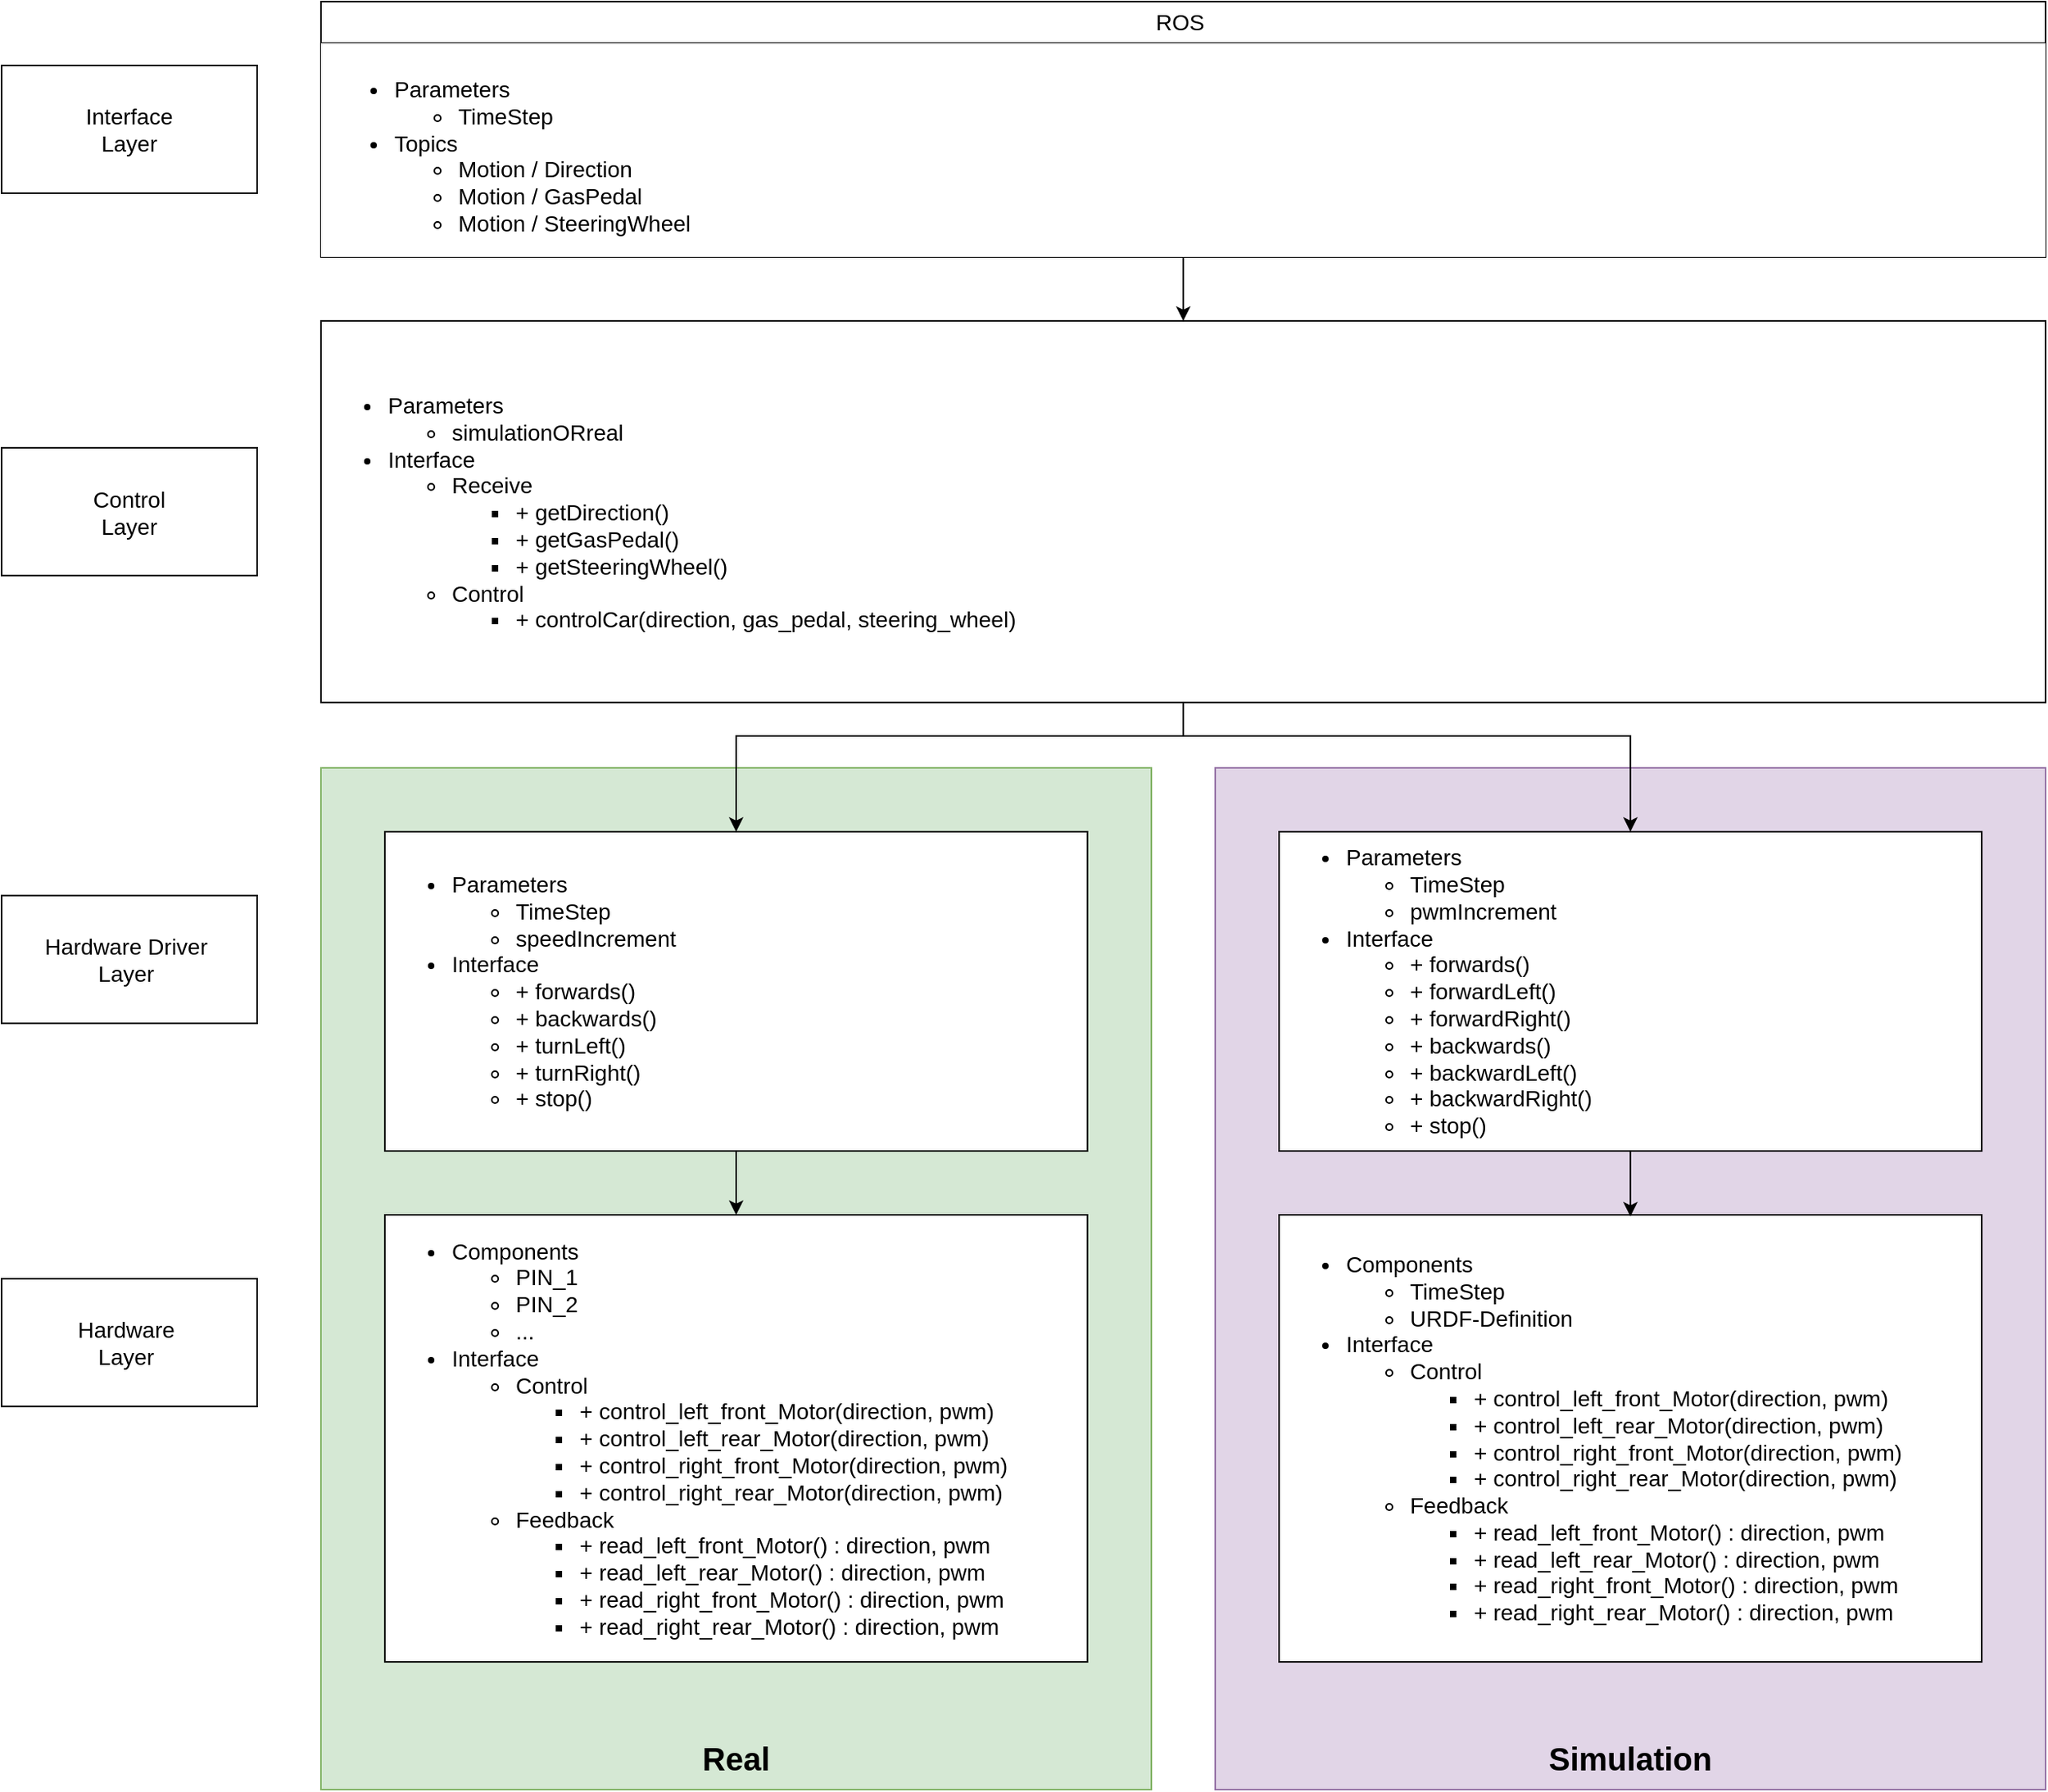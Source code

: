 <mxfile version="21.6.1" type="device">
  <diagram name="Page-1" id="Vw5gczLZUKuHrn777Z9E">
    <mxGraphModel dx="1908" dy="1314" grid="1" gridSize="10" guides="1" tooltips="1" connect="1" arrows="1" fold="1" page="1" pageScale="1" pageWidth="1654" pageHeight="1169" math="0" shadow="0">
      <root>
        <mxCell id="0" />
        <mxCell id="1" parent="0" />
        <mxCell id="yhAqCjuNMGm-9O0pIVWo-1" value="" style="rounded=0;whiteSpace=wrap;html=1;fillColor=#d5e8d4;strokeColor=#82b366;fontSize=14;" parent="1" vertex="1">
          <mxGeometry x="280" y="520" width="520" height="640" as="geometry" />
        </mxCell>
        <mxCell id="44geKnZ1Y-uaZJpbZFjT-1" value="&lt;ul style=&quot;font-size: 14px;&quot;&gt;&lt;li style=&quot;font-size: 14px;&quot;&gt;Parameters&amp;nbsp;&lt;/li&gt;&lt;ul style=&quot;font-size: 14px;&quot;&gt;&lt;li style=&quot;font-size: 14px;&quot;&gt;TimeStep&amp;nbsp;&lt;/li&gt;&lt;li style=&quot;font-size: 14px;&quot;&gt;speedIncrement&amp;nbsp;&lt;/li&gt;&lt;/ul&gt;&lt;li style=&quot;font-size: 14px;&quot;&gt;Interface&amp;nbsp;&lt;/li&gt;&lt;ul style=&quot;font-size: 14px;&quot;&gt;&lt;li style=&quot;font-size: 14px;&quot;&gt;+ forwards()&amp;nbsp;&lt;/li&gt;&lt;li style=&quot;font-size: 14px;&quot;&gt;+ backwards()&amp;nbsp;&lt;/li&gt;&lt;li style=&quot;font-size: 14px;&quot;&gt;+ turnLeft()&amp;nbsp;&lt;/li&gt;&lt;li style=&quot;font-size: 14px;&quot;&gt;+ turnRight()&amp;nbsp;&lt;/li&gt;&lt;li style=&quot;font-size: 14px;&quot;&gt;+ stop()&amp;nbsp;&lt;/li&gt;&lt;/ul&gt;&lt;/ul&gt;" style="rounded=0;whiteSpace=wrap;html=1;align=left;fontSize=14;" parent="1" vertex="1">
          <mxGeometry x="320" y="560" width="440" height="200" as="geometry" />
        </mxCell>
        <mxCell id="44geKnZ1Y-uaZJpbZFjT-2" value="Hardware Driver&amp;nbsp;&lt;br style=&quot;font-size: 14px;&quot;&gt;Layer&amp;nbsp;" style="rounded=0;whiteSpace=wrap;html=1;fontSize=14;" parent="1" vertex="1">
          <mxGeometry x="80" y="600" width="160" height="80" as="geometry" />
        </mxCell>
        <mxCell id="44geKnZ1Y-uaZJpbZFjT-3" value="Hardware&amp;nbsp;&lt;br style=&quot;font-size: 14px;&quot;&gt;Layer&amp;nbsp;" style="rounded=0;whiteSpace=wrap;html=1;fontSize=14;" parent="1" vertex="1">
          <mxGeometry x="80" y="840" width="160" height="80" as="geometry" />
        </mxCell>
        <mxCell id="44geKnZ1Y-uaZJpbZFjT-4" value="&lt;ul style=&quot;font-size: 14px;&quot;&gt;&lt;li style=&quot;font-size: 14px;&quot;&gt;&lt;span style=&quot;background-color: initial; font-size: 14px;&quot;&gt;Components&amp;nbsp;&lt;/span&gt;&lt;/li&gt;&lt;ul style=&quot;font-size: 14px;&quot;&gt;&lt;li style=&quot;font-size: 14px;&quot;&gt;&lt;span style=&quot;background-color: initial; font-size: 14px;&quot;&gt;PIN_1&amp;nbsp;&lt;/span&gt;&lt;/li&gt;&lt;li style=&quot;font-size: 14px;&quot;&gt;&lt;span style=&quot;background-color: initial; font-size: 14px;&quot;&gt;PIN_2&amp;nbsp;&lt;/span&gt;&lt;/li&gt;&lt;li style=&quot;font-size: 14px;&quot;&gt;&lt;span style=&quot;background-color: initial; font-size: 14px;&quot;&gt;...&amp;nbsp;&lt;/span&gt;&lt;/li&gt;&lt;/ul&gt;&lt;li style=&quot;font-size: 14px;&quot;&gt;&lt;span style=&quot;background-color: initial; font-size: 14px;&quot;&gt;Interface&amp;nbsp;&lt;/span&gt;&lt;/li&gt;&lt;ul style=&quot;font-size: 14px;&quot;&gt;&lt;li style=&quot;font-size: 14px;&quot;&gt;Control&amp;nbsp;&lt;/li&gt;&lt;ul style=&quot;font-size: 14px;&quot;&gt;&lt;li style=&quot;font-size: 14px;&quot;&gt;+ control_left_front_Motor(direction, pwm)&amp;nbsp;&lt;/li&gt;&lt;li style=&quot;font-size: 14px;&quot;&gt;&lt;span style=&quot;color: rgb(0, 0, 0); font-size: 14px;&quot;&gt;+ control_left_rear_Motor(direction, pwm)&amp;nbsp;&lt;/span&gt;&lt;/li&gt;&lt;li style=&quot;font-size: 14px;&quot;&gt;&lt;span style=&quot;color: rgb(0, 0, 0); font-size: 14px;&quot;&gt;+ control_right_front_Motor(direction, pwm)&amp;nbsp;&lt;/span&gt;&lt;/li&gt;&lt;li style=&quot;font-size: 14px;&quot;&gt;&lt;span style=&quot;color: rgb(0, 0, 0); font-size: 14px;&quot;&gt;+ control_right_rear_Motor(direction, pwm)&amp;nbsp;&lt;/span&gt;&lt;/li&gt;&lt;/ul&gt;&lt;li style=&quot;font-size: 14px;&quot;&gt;&lt;font color=&quot;#000000&quot; style=&quot;font-size: 14px;&quot;&gt;Feedback&amp;nbsp;&lt;/font&gt;&lt;/li&gt;&lt;ul style=&quot;font-size: 14px;&quot;&gt;&lt;li style=&quot;border-color: var(--border-color); font-size: 14px;&quot;&gt;&lt;font style=&quot;border-color: var(--border-color); font-size: 14px;&quot; color=&quot;#000000&quot;&gt;+ read_left_front_Motor() : direction, pwm&amp;nbsp;&lt;/font&gt;&lt;/li&gt;&lt;li style=&quot;border-color: var(--border-color); font-size: 14px;&quot;&gt;&lt;font style=&quot;border-color: var(--border-color); font-size: 14px;&quot; color=&quot;#000000&quot;&gt;+ read_left_rear_Motor() : direction, pwm&amp;nbsp;&lt;/font&gt;&lt;/li&gt;&lt;li style=&quot;border-color: var(--border-color); font-size: 14px;&quot;&gt;&lt;font style=&quot;border-color: var(--border-color); font-size: 14px;&quot; color=&quot;#000000&quot;&gt;+ read_right_front_Motor() : direction, pwm&amp;nbsp;&lt;/font&gt;&lt;/li&gt;&lt;li style=&quot;border-color: var(--border-color); font-size: 14px;&quot;&gt;&lt;font style=&quot;border-color: var(--border-color); font-size: 14px;&quot; color=&quot;#000000&quot;&gt;+ read_right_rear_Motor() : direction, pwm&amp;nbsp;&lt;/font&gt;&lt;/li&gt;&lt;/ul&gt;&lt;/ul&gt;&lt;/ul&gt;" style="rounded=0;whiteSpace=wrap;html=1;align=left;fontSize=14;" parent="1" vertex="1">
          <mxGeometry x="320" y="800" width="440" height="280" as="geometry" />
        </mxCell>
        <mxCell id="44geKnZ1Y-uaZJpbZFjT-5" value="&lt;ul style=&quot;font-size: 14px;&quot;&gt;&lt;li style=&quot;font-size: 14px;&quot;&gt;Parameters&amp;nbsp;&lt;/li&gt;&lt;ul&gt;&lt;li style=&quot;font-size: 14px;&quot;&gt;simulationORreal&amp;nbsp;&lt;/li&gt;&lt;/ul&gt;&lt;li style=&quot;font-size: 14px;&quot;&gt;Interface&amp;nbsp;&lt;/li&gt;&lt;ul style=&quot;font-size: 14px;&quot;&gt;&lt;li style=&quot;font-size: 14px;&quot;&gt;Receive&amp;nbsp;&lt;/li&gt;&lt;ul style=&quot;font-size: 14px;&quot;&gt;&lt;li style=&quot;font-size: 14px;&quot;&gt;+ getDirection()&amp;nbsp;&lt;/li&gt;&lt;li style=&quot;font-size: 14px;&quot;&gt;+ getGasPedal()&amp;nbsp;&lt;/li&gt;&lt;li style=&quot;font-size: 14px;&quot;&gt;+ getSteeringWheel()&amp;nbsp;&lt;/li&gt;&lt;/ul&gt;&lt;li style=&quot;font-size: 14px;&quot;&gt;Control&amp;nbsp;&lt;/li&gt;&lt;ul style=&quot;font-size: 14px;&quot;&gt;&lt;li style=&quot;font-size: 14px;&quot;&gt;+ controlCar(direction, gas_pedal, steering_wheel)&amp;nbsp;&lt;/li&gt;&lt;/ul&gt;&lt;/ul&gt;&lt;/ul&gt;" style="rounded=0;whiteSpace=wrap;html=1;align=left;fontSize=14;" parent="1" vertex="1">
          <mxGeometry x="280" y="240" width="1080" height="239" as="geometry" />
        </mxCell>
        <mxCell id="44geKnZ1Y-uaZJpbZFjT-6" value="Control &lt;br style=&quot;font-size: 14px;&quot;&gt;Layer" style="rounded=0;whiteSpace=wrap;html=1;fontSize=14;" parent="1" vertex="1">
          <mxGeometry x="80" y="319.5" width="160" height="80" as="geometry" />
        </mxCell>
        <mxCell id="44geKnZ1Y-uaZJpbZFjT-8" value="Interface &lt;br style=&quot;font-size: 14px;&quot;&gt;Layer" style="rounded=0;whiteSpace=wrap;html=1;fontSize=14;" parent="1" vertex="1">
          <mxGeometry x="80" y="80" width="160" height="80" as="geometry" />
        </mxCell>
        <mxCell id="44geKnZ1Y-uaZJpbZFjT-14" value="ROS&amp;nbsp;" style="swimlane;fontStyle=0;childLayout=stackLayout;horizontal=1;startSize=26;horizontalStack=0;resizeParent=1;resizeParentMax=0;resizeLast=0;collapsible=1;marginBottom=0;whiteSpace=wrap;html=1;fontSize=14;" parent="1" vertex="1">
          <mxGeometry x="280" y="40" width="1080" height="160" as="geometry" />
        </mxCell>
        <mxCell id="44geKnZ1Y-uaZJpbZFjT-15" value="&lt;ul style=&quot;font-size: 14px;&quot;&gt;&lt;li style=&quot;font-size: 14px;&quot;&gt;Parameters&amp;nbsp;&lt;/li&gt;&lt;ul style=&quot;font-size: 14px;&quot;&gt;&lt;li style=&quot;font-size: 14px;&quot;&gt;TimeStep&amp;nbsp;&lt;/li&gt;&lt;/ul&gt;&lt;li style=&quot;font-size: 14px;&quot;&gt;Topics&amp;nbsp;&lt;/li&gt;&lt;ul style=&quot;font-size: 14px;&quot;&gt;&lt;li style=&quot;font-size: 14px;&quot;&gt;Motion / Direction&amp;nbsp;&lt;/li&gt;&lt;li style=&quot;font-size: 14px;&quot;&gt;Motion / GasPedal&amp;nbsp;&lt;/li&gt;&lt;li style=&quot;font-size: 14px;&quot;&gt;Motion / SteeringWheel&amp;nbsp;&lt;/li&gt;&lt;/ul&gt;&lt;/ul&gt;" style="text;align=left;verticalAlign=top;spacingLeft=4;spacingRight=4;overflow=hidden;rotatable=0;points=[[0,0.5],[1,0.5]];portConstraint=eastwest;whiteSpace=wrap;html=1;fillColor=default;fontSize=14;" parent="44geKnZ1Y-uaZJpbZFjT-14" vertex="1">
          <mxGeometry y="26" width="1080" height="134" as="geometry" />
        </mxCell>
        <mxCell id="yhAqCjuNMGm-9O0pIVWo-2" value="Real" style="text;html=1;strokeColor=none;fillColor=none;align=center;verticalAlign=middle;whiteSpace=wrap;rounded=0;fontSize=20;fontStyle=1" parent="1" vertex="1">
          <mxGeometry x="280" y="1120" width="520" height="40" as="geometry" />
        </mxCell>
        <mxCell id="yhAqCjuNMGm-9O0pIVWo-3" value="" style="rounded=0;whiteSpace=wrap;html=1;fillColor=#e1d5e7;strokeColor=#9673a6;fontSize=14;" parent="1" vertex="1">
          <mxGeometry x="840" y="520" width="520" height="640" as="geometry" />
        </mxCell>
        <mxCell id="yhAqCjuNMGm-9O0pIVWo-4" value="&lt;ul style=&quot;&quot;&gt;&lt;li style=&quot;font-size: 14px;&quot;&gt;Parameters&amp;nbsp;&lt;/li&gt;&lt;ul style=&quot;font-size: 14px;&quot;&gt;&lt;li style=&quot;font-size: 14px;&quot;&gt;TimeStep&amp;nbsp;&lt;/li&gt;&lt;li style=&quot;font-size: 14px;&quot;&gt;pwmIncrement&amp;nbsp;&lt;/li&gt;&lt;/ul&gt;&lt;li style=&quot;&quot;&gt;Interface&amp;nbsp;&lt;/li&gt;&lt;ul style=&quot;font-size: 14px;&quot;&gt;&lt;li style=&quot;&quot;&gt;+ forwards()&amp;nbsp;&lt;/li&gt;&lt;li style=&quot;&quot;&gt;+ forwardLeft()&amp;nbsp;&lt;/li&gt;&lt;li style=&quot;&quot;&gt;+ forwardRight()&amp;nbsp;&lt;/li&gt;&lt;li style=&quot;&quot;&gt;+ backwards()&amp;nbsp;&lt;/li&gt;&lt;li style=&quot;&quot;&gt;+ backwardLeft()&amp;nbsp;&lt;/li&gt;&lt;li style=&quot;&quot;&gt;+ backwardRight()&amp;nbsp;&lt;/li&gt;&lt;li style=&quot;&quot;&gt;+ stop()&amp;nbsp;&lt;/li&gt;&lt;/ul&gt;&lt;/ul&gt;" style="rounded=0;whiteSpace=wrap;html=1;align=left;fontSize=14;" parent="1" vertex="1">
          <mxGeometry x="880" y="560" width="440" height="200" as="geometry" />
        </mxCell>
        <mxCell id="yhAqCjuNMGm-9O0pIVWo-5" value="&lt;ul style=&quot;font-size: 14px;&quot;&gt;&lt;li style=&quot;font-size: 14px;&quot;&gt;&lt;span style=&quot;background-color: initial; font-size: 14px;&quot;&gt;Components&amp;nbsp;&lt;/span&gt;&lt;/li&gt;&lt;ul style=&quot;font-size: 14px;&quot;&gt;&lt;li style=&quot;font-size: 14px;&quot;&gt;&lt;span style=&quot;background-color: initial; font-size: 14px;&quot;&gt;TimeStep&lt;/span&gt;&lt;/li&gt;&lt;li style=&quot;font-size: 14px;&quot;&gt;URDF-Definition&amp;nbsp;&lt;/li&gt;&lt;/ul&gt;&lt;li style=&quot;font-size: 14px;&quot;&gt;&lt;span style=&quot;background-color: initial; font-size: 14px;&quot;&gt;Interface&amp;nbsp;&lt;/span&gt;&lt;/li&gt;&lt;ul style=&quot;font-size: 14px;&quot;&gt;&lt;li style=&quot;font-size: 14px;&quot;&gt;Control&amp;nbsp;&lt;/li&gt;&lt;ul style=&quot;font-size: 14px;&quot;&gt;&lt;li style=&quot;font-size: 14px;&quot;&gt;+ control_left_front_Motor(direction, pwm)&amp;nbsp;&lt;/li&gt;&lt;li style=&quot;font-size: 14px;&quot;&gt;&lt;span style=&quot;color: rgb(0, 0, 0); font-size: 14px;&quot;&gt;+ control_left_rear_Motor(direction, pwm)&amp;nbsp;&lt;/span&gt;&lt;/li&gt;&lt;li style=&quot;font-size: 14px;&quot;&gt;&lt;span style=&quot;color: rgb(0, 0, 0); font-size: 14px;&quot;&gt;+ control_right_front_Motor(direction, pwm)&amp;nbsp;&lt;/span&gt;&lt;/li&gt;&lt;li style=&quot;font-size: 14px;&quot;&gt;&lt;span style=&quot;color: rgb(0, 0, 0); font-size: 14px;&quot;&gt;+ control_right_rear_Motor(direction, pwm)&amp;nbsp;&lt;/span&gt;&lt;/li&gt;&lt;/ul&gt;&lt;li style=&quot;font-size: 14px;&quot;&gt;&lt;font color=&quot;#000000&quot; style=&quot;font-size: 14px;&quot;&gt;Feedback&amp;nbsp;&lt;/font&gt;&lt;/li&gt;&lt;ul style=&quot;font-size: 14px;&quot;&gt;&lt;li style=&quot;border-color: var(--border-color); font-size: 14px;&quot;&gt;&lt;font style=&quot;border-color: var(--border-color); font-size: 14px;&quot; color=&quot;#000000&quot;&gt;+ read_left_front_Motor() : direction, pwm&amp;nbsp;&lt;/font&gt;&lt;/li&gt;&lt;li style=&quot;border-color: var(--border-color); font-size: 14px;&quot;&gt;&lt;font style=&quot;border-color: var(--border-color); font-size: 14px;&quot; color=&quot;#000000&quot;&gt;+ read_left_rear_Motor() : direction, pwm&amp;nbsp;&lt;/font&gt;&lt;/li&gt;&lt;li style=&quot;border-color: var(--border-color); font-size: 14px;&quot;&gt;&lt;font style=&quot;border-color: var(--border-color); font-size: 14px;&quot; color=&quot;#000000&quot;&gt;+ read_right_front_Motor() : direction, pwm&amp;nbsp;&lt;/font&gt;&lt;/li&gt;&lt;li style=&quot;border-color: var(--border-color); font-size: 14px;&quot;&gt;&lt;font style=&quot;border-color: var(--border-color); font-size: 14px;&quot; color=&quot;#000000&quot;&gt;+ read_right_rear_Motor() : direction, pwm&amp;nbsp;&lt;/font&gt;&lt;/li&gt;&lt;/ul&gt;&lt;/ul&gt;&lt;/ul&gt;" style="rounded=0;whiteSpace=wrap;html=1;align=left;fontSize=14;" parent="1" vertex="1">
          <mxGeometry x="880" y="800" width="440" height="280" as="geometry" />
        </mxCell>
        <mxCell id="yhAqCjuNMGm-9O0pIVWo-6" value="Simulation" style="text;html=1;strokeColor=none;fillColor=none;align=center;verticalAlign=middle;whiteSpace=wrap;rounded=0;fontSize=20;fontStyle=1" parent="1" vertex="1">
          <mxGeometry x="840" y="1120" width="520" height="40" as="geometry" />
        </mxCell>
        <mxCell id="yhAqCjuNMGm-9O0pIVWo-7" value="" style="endArrow=classic;html=1;rounded=0;entryX=0.5;entryY=0;entryDx=0;entryDy=0;exitX=0.5;exitY=1;exitDx=0;exitDy=0;" parent="1" source="44geKnZ1Y-uaZJpbZFjT-14" target="44geKnZ1Y-uaZJpbZFjT-5" edge="1">
          <mxGeometry width="50" height="50" relative="1" as="geometry">
            <mxPoint x="630" y="460" as="sourcePoint" />
            <mxPoint x="680" y="410" as="targetPoint" />
          </mxGeometry>
        </mxCell>
        <mxCell id="yhAqCjuNMGm-9O0pIVWo-10" value="" style="endArrow=classic;html=1;rounded=0;entryX=0.5;entryY=0;entryDx=0;entryDy=0;exitX=0.5;exitY=1;exitDx=0;exitDy=0;" parent="1" source="44geKnZ1Y-uaZJpbZFjT-5" target="44geKnZ1Y-uaZJpbZFjT-1" edge="1">
          <mxGeometry width="50" height="50" relative="1" as="geometry">
            <mxPoint x="750" y="700" as="sourcePoint" />
            <mxPoint x="800" y="650" as="targetPoint" />
            <Array as="points">
              <mxPoint x="820" y="500" />
              <mxPoint x="540" y="500" />
            </Array>
          </mxGeometry>
        </mxCell>
        <mxCell id="yhAqCjuNMGm-9O0pIVWo-12" value="" style="endArrow=classic;html=1;rounded=0;entryX=0.5;entryY=0;entryDx=0;entryDy=0;" parent="1" target="yhAqCjuNMGm-9O0pIVWo-4" edge="1">
          <mxGeometry width="50" height="50" relative="1" as="geometry">
            <mxPoint x="820" y="480" as="sourcePoint" />
            <mxPoint x="800" y="650" as="targetPoint" />
            <Array as="points">
              <mxPoint x="820" y="500" />
              <mxPoint x="1100" y="500" />
            </Array>
          </mxGeometry>
        </mxCell>
        <mxCell id="yhAqCjuNMGm-9O0pIVWo-13" value="" style="endArrow=classic;html=1;rounded=0;entryX=0.5;entryY=0;entryDx=0;entryDy=0;exitX=0.5;exitY=1;exitDx=0;exitDy=0;" parent="1" source="44geKnZ1Y-uaZJpbZFjT-1" target="44geKnZ1Y-uaZJpbZFjT-4" edge="1">
          <mxGeometry width="50" height="50" relative="1" as="geometry">
            <mxPoint x="740" y="690" as="sourcePoint" />
            <mxPoint x="790" y="640" as="targetPoint" />
          </mxGeometry>
        </mxCell>
        <mxCell id="yhAqCjuNMGm-9O0pIVWo-15" value="" style="endArrow=classic;html=1;rounded=0;entryX=0.5;entryY=0;entryDx=0;entryDy=0;exitX=0.5;exitY=1;exitDx=0;exitDy=0;" parent="1" edge="1">
          <mxGeometry width="50" height="50" relative="1" as="geometry">
            <mxPoint x="1100" y="760" as="sourcePoint" />
            <mxPoint x="1100" y="801" as="targetPoint" />
          </mxGeometry>
        </mxCell>
      </root>
    </mxGraphModel>
  </diagram>
</mxfile>
